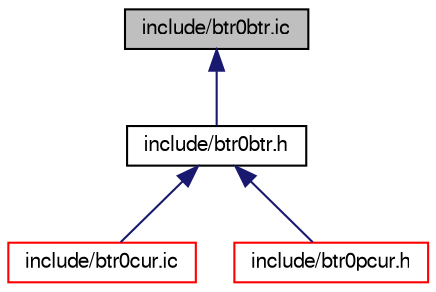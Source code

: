 digraph "include/btr0btr.ic"
{
  bgcolor="transparent";
  edge [fontname="FreeSans",fontsize="10",labelfontname="FreeSans",labelfontsize="10"];
  node [fontname="FreeSans",fontsize="10",shape=record];
  Node1 [label="include/btr0btr.ic",height=0.2,width=0.4,color="black", fillcolor="grey75", style="filled" fontcolor="black"];
  Node1 -> Node2 [dir="back",color="midnightblue",fontsize="10",style="solid",fontname="FreeSans"];
  Node2 [label="include/btr0btr.h",height=0.2,width=0.4,color="black",URL="$btr0btr_8h.html"];
  Node2 -> Node3 [dir="back",color="midnightblue",fontsize="10",style="solid",fontname="FreeSans"];
  Node3 [label="include/btr0cur.ic",height=0.2,width=0.4,color="red",URL="$btr0cur_8ic.html"];
  Node2 -> Node4 [dir="back",color="midnightblue",fontsize="10",style="solid",fontname="FreeSans"];
  Node4 [label="include/btr0pcur.h",height=0.2,width=0.4,color="red",URL="$btr0pcur_8h.html"];
}

